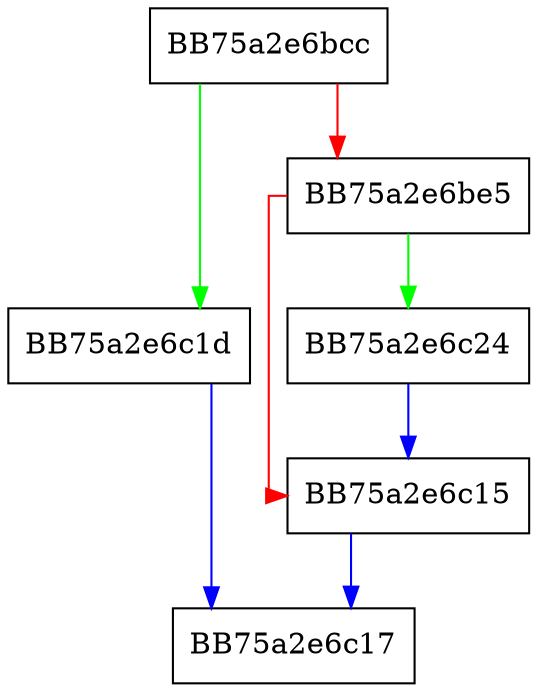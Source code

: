 digraph TryUsing {
  node [shape="box"];
  graph [splines=ortho];
  BB75a2e6bcc -> BB75a2e6c1d [color="green"];
  BB75a2e6bcc -> BB75a2e6be5 [color="red"];
  BB75a2e6be5 -> BB75a2e6c24 [color="green"];
  BB75a2e6be5 -> BB75a2e6c15 [color="red"];
  BB75a2e6c15 -> BB75a2e6c17 [color="blue"];
  BB75a2e6c1d -> BB75a2e6c17 [color="blue"];
  BB75a2e6c24 -> BB75a2e6c15 [color="blue"];
}